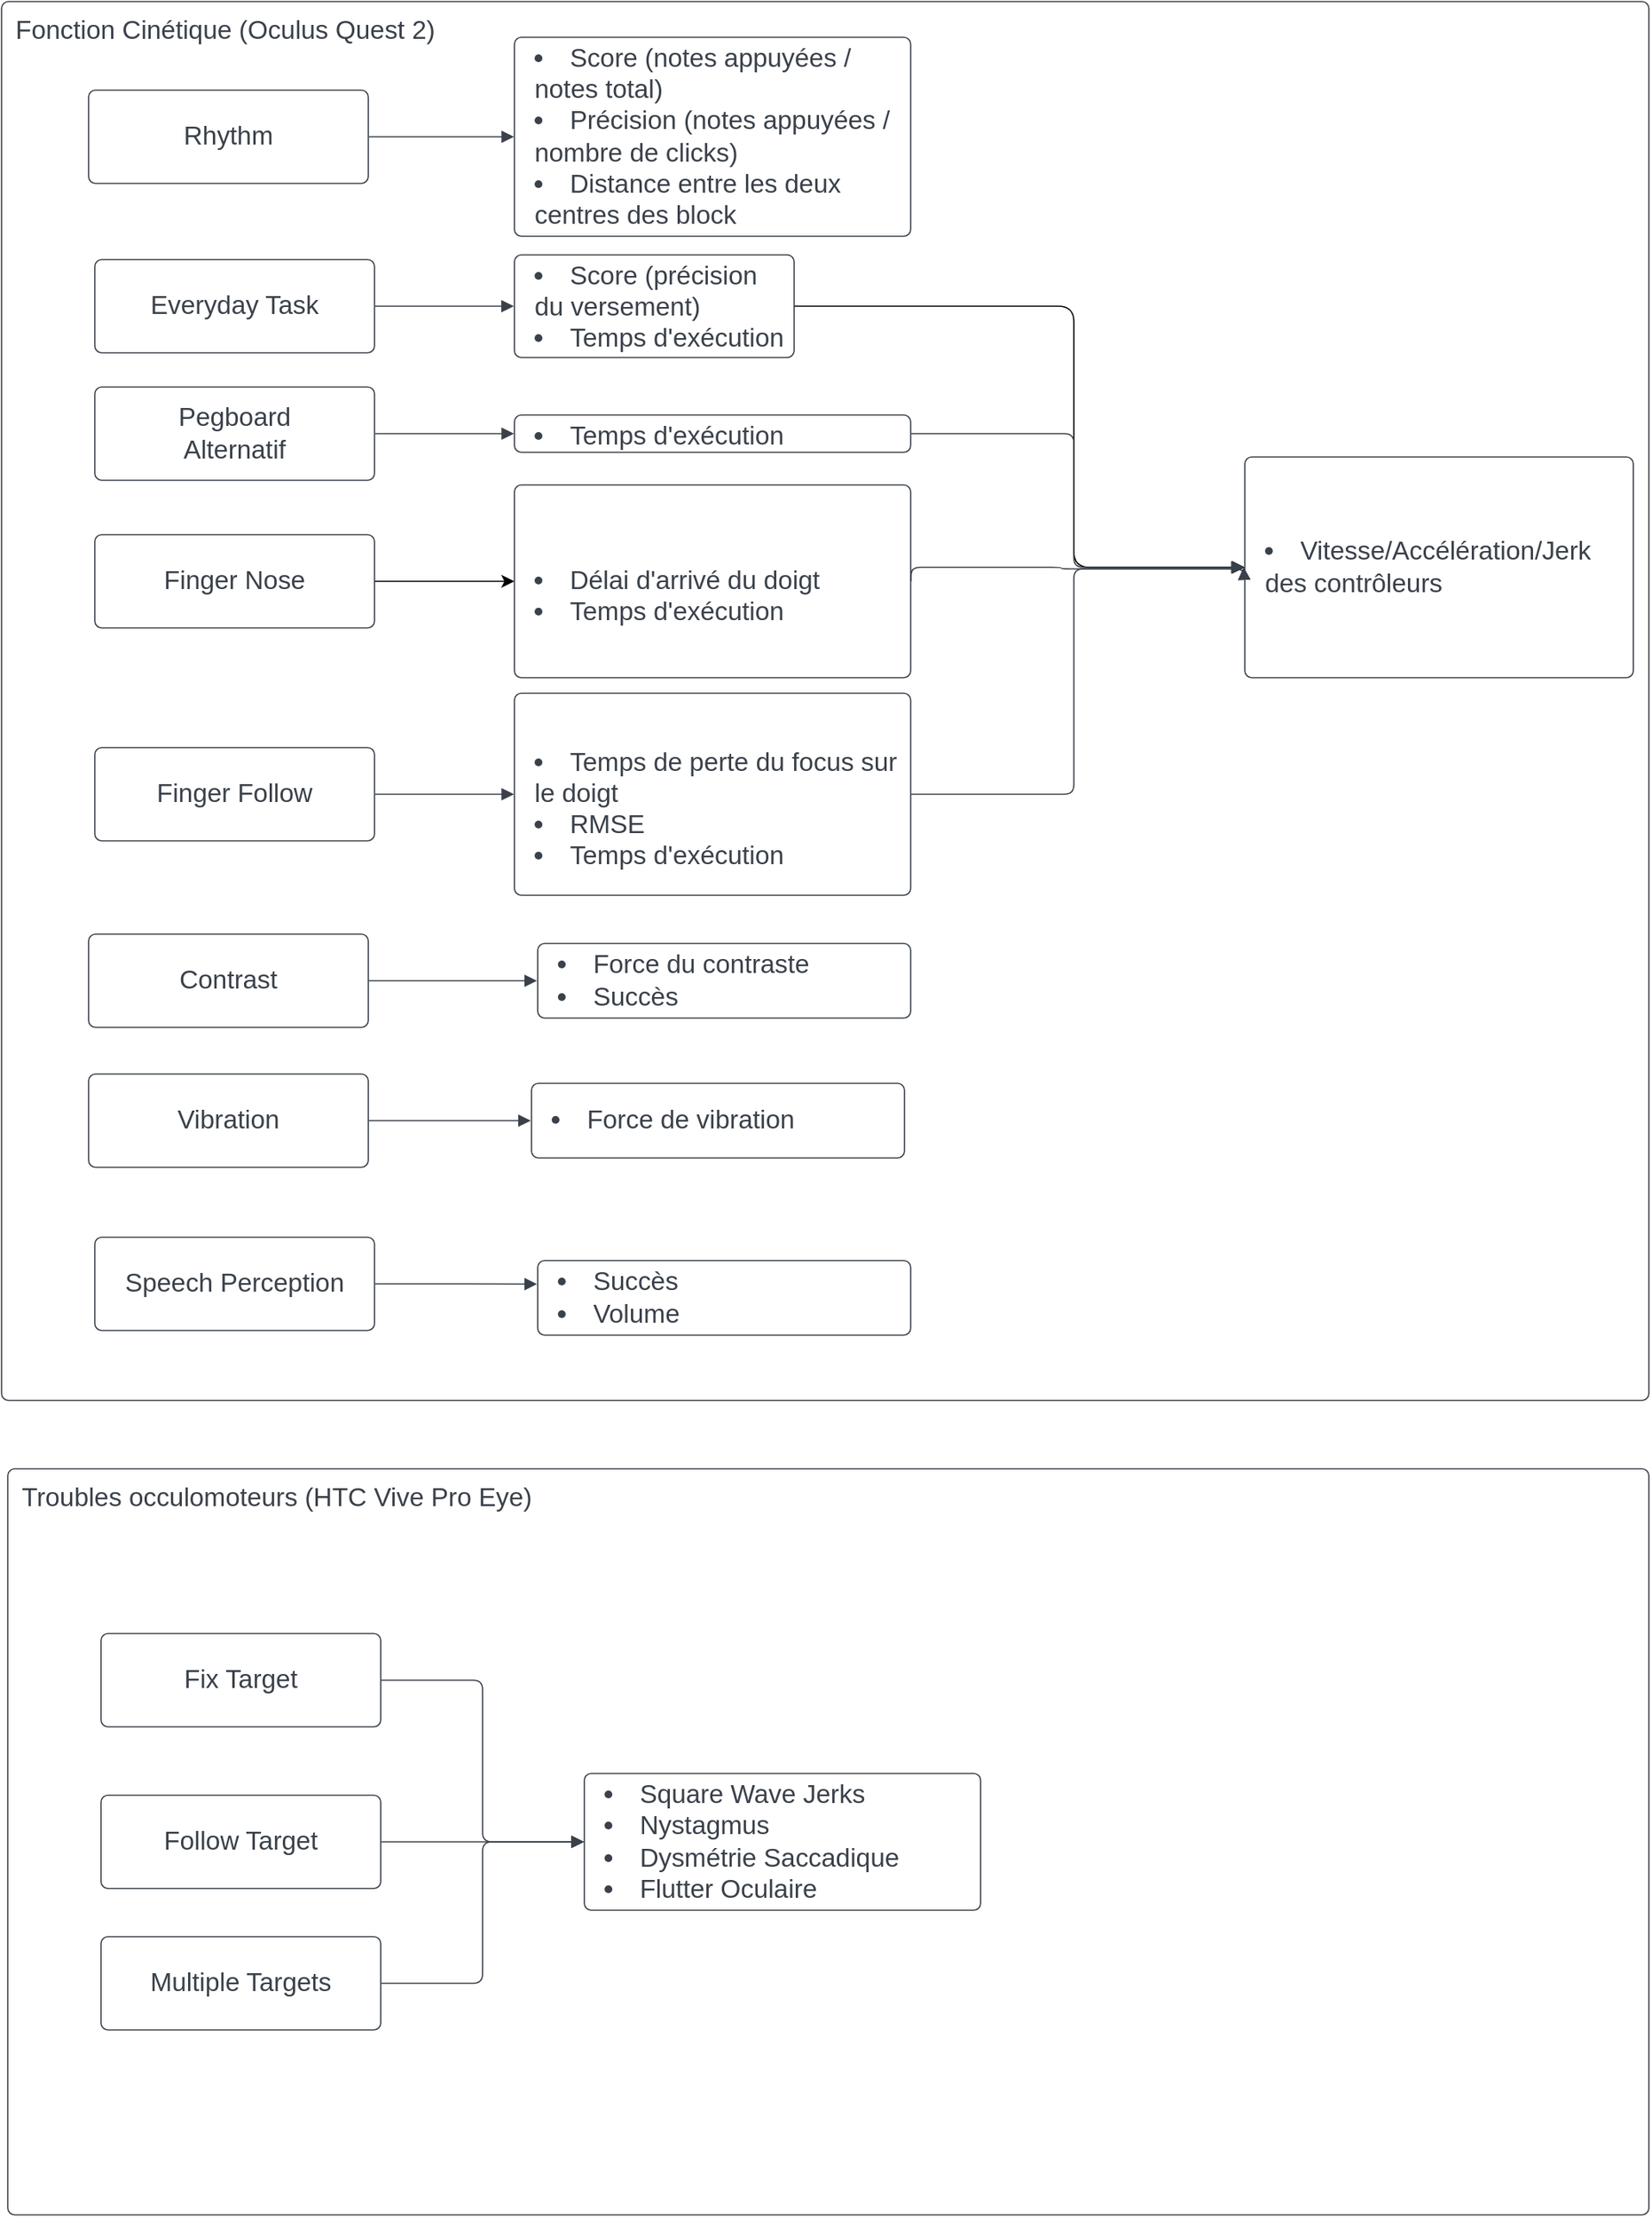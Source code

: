 <mxfile version="19.0.3" type="device"><diagram id="V9k_3uqhm3L6FhapAMK5" name="Page-1"><mxGraphModel dx="1298" dy="1884" grid="1" gridSize="10" guides="1" tooltips="1" connect="1" arrows="1" fold="1" page="1" pageScale="1" pageWidth="850" pageHeight="1100" math="0" shadow="0"><root><mxCell id="0"/><mxCell id="1" parent="0"/><UserObject label="Fonction Cinétique (Oculus Quest 2)" lucidchartObjectId="bISghZ-nyK8W" id="yX1PSyZF3JBgZjJVwtau-2"><mxCell style="html=1;overflow=block;blockSpacing=1;whiteSpace=wrap;fontSize=16.7;fontColor=#3a414a;align=left;spacing=9;verticalAlign=top;strokeColor=#3a414a;strokeOpacity=100;rounded=1;absoluteArcSize=1;arcSize=9;strokeWidth=0.8;" vertex="1" parent="1"><mxGeometry x="60" y="-915" width="1060" height="900" as="geometry"/></mxCell></UserObject><UserObject label="Rhythm" lucidchartObjectId="2GRgccHlG4R4" id="yX1PSyZF3JBgZjJVwtau-3"><mxCell style="html=1;overflow=block;blockSpacing=1;whiteSpace=wrap;fontSize=16.7;fontColor=#3a414a;spacing=3.8;strokeColor=#3a414a;strokeOpacity=100;rounded=1;absoluteArcSize=1;arcSize=9;strokeWidth=0.8;" vertex="1" parent="1"><mxGeometry x="116" y="-858" width="180" height="60" as="geometry"/></mxCell></UserObject><UserObject label="Pegboard &#10;Alternatif" lucidchartObjectId=".GRgt_3U~vtn" id="yX1PSyZF3JBgZjJVwtau-4"><mxCell style="html=1;overflow=block;blockSpacing=1;whiteSpace=wrap;fontSize=16.7;fontColor=#3a414a;spacing=3.8;strokeColor=#3a414a;strokeOpacity=100;rounded=1;absoluteArcSize=1;arcSize=9;strokeWidth=0.8;" vertex="1" parent="1"><mxGeometry x="120" y="-667" width="180" height="60" as="geometry"/></mxCell></UserObject><mxCell id="yX1PSyZF3JBgZjJVwtau-51" value="" style="edgeStyle=orthogonalEdgeStyle;rounded=1;orthogonalLoop=1;jettySize=auto;html=1;strokeColor=default;strokeWidth=0.8;" edge="1" parent="1" source="yX1PSyZF3JBgZjJVwtau-5" target="yX1PSyZF3JBgZjJVwtau-13"><mxGeometry relative="1" as="geometry"/></mxCell><UserObject label="Finger Nose" lucidchartObjectId="hHRg6_8_TLrK" id="yX1PSyZF3JBgZjJVwtau-5"><mxCell style="html=1;overflow=block;blockSpacing=1;whiteSpace=wrap;fontSize=16.7;fontColor=#3a414a;spacing=3.8;strokeColor=#3a414a;strokeOpacity=100;rounded=1;absoluteArcSize=1;arcSize=9;strokeWidth=0.8;" vertex="1" parent="1"><mxGeometry x="120" y="-572" width="180" height="60" as="geometry"/></mxCell></UserObject><UserObject label="Finger Follow" lucidchartObjectId="rHRgmTPFHhe-" id="yX1PSyZF3JBgZjJVwtau-6"><mxCell style="html=1;overflow=block;blockSpacing=1;whiteSpace=wrap;fontSize=16.7;fontColor=#3a414a;spacing=3.8;strokeColor=#3a414a;strokeOpacity=100;rounded=1;absoluteArcSize=1;arcSize=9;strokeWidth=0.8;" vertex="1" parent="1"><mxGeometry x="120" y="-435" width="180" height="60" as="geometry"/></mxCell></UserObject><UserObject label="Everyday Task" lucidchartObjectId="CIRg6B3h4y0f" id="yX1PSyZF3JBgZjJVwtau-7"><mxCell style="html=1;overflow=block;blockSpacing=1;whiteSpace=wrap;fontSize=16.7;fontColor=#3a414a;spacing=3.8;strokeColor=#3a414a;strokeOpacity=100;rounded=1;absoluteArcSize=1;arcSize=9;strokeWidth=0.8;" vertex="1" parent="1"><mxGeometry x="120" y="-749" width="180" height="60" as="geometry"/></mxCell></UserObject><UserObject label="Contrast" lucidchartObjectId="GJRgoVDhuj5Q" id="yX1PSyZF3JBgZjJVwtau-8"><mxCell style="html=1;overflow=block;blockSpacing=1;whiteSpace=wrap;fontSize=16.7;fontColor=#3a414a;spacing=3.8;strokeColor=#3a414a;strokeOpacity=100;rounded=1;absoluteArcSize=1;arcSize=9;strokeWidth=0.8;" vertex="1" parent="1"><mxGeometry x="116" y="-315" width="180" height="60" as="geometry"/></mxCell></UserObject><mxCell id="yX1PSyZF3JBgZjJVwtau-50" style="edgeStyle=orthogonalEdgeStyle;rounded=1;orthogonalLoop=1;jettySize=auto;html=1;exitX=1;exitY=0.5;exitDx=0;exitDy=0;strokeWidth=0.8;strokeColor=default;entryX=0;entryY=0.5;entryDx=0;entryDy=0;" edge="1" parent="1" source="yX1PSyZF3JBgZjJVwtau-9" target="yX1PSyZF3JBgZjJVwtau-19"><mxGeometry relative="1" as="geometry"><mxPoint x="740" y="-610" as="targetPoint"/><Array as="points"><mxPoint x="750" y="-719"/><mxPoint x="750" y="-551"/><mxPoint x="840" y="-551"/></Array></mxGeometry></mxCell><UserObject label="&lt;ul style=&quot;margin: 0px; padding-left: 10px;list-style-position: inside; list-style-type:disc&quot;&gt;&lt;li style=&quot;text-align:left;color:#3a414a;font-size:16.7px;&quot;&gt;&lt;span style=&quot;margin-left: 0px;margin-top: -2px;&quot;&gt;&lt;span style=&quot;font-size:16.7px;color:#3a414a;&quot;&gt;Score (précision du versement)&lt;/span&gt;&lt;/span&gt;&lt;/li&gt;&lt;li style=&quot;text-align:left;color:#3a414a;font-size:16.7px;&quot;&gt;&lt;span style=&quot;margin-left: 0px;margin-top: -2px;&quot;&gt;&lt;span style=&quot;font-size:16.7px;color:#3a414a;&quot;&gt;Temps d'exécution&lt;/span&gt;&lt;/span&gt;&lt;/li&gt;&lt;/ul&gt;" lucidchartObjectId="L1RgNO739bvs" id="yX1PSyZF3JBgZjJVwtau-9"><mxCell style="html=1;overflow=block;blockSpacing=1;whiteSpace=wrap;fontSize=13;spacing=3.8;strokeColor=#3a414a;strokeOpacity=100;rounded=1;absoluteArcSize=1;arcSize=9;strokeWidth=0.8;" vertex="1" parent="1"><mxGeometry x="390" y="-752" width="180" height="66" as="geometry"/></mxCell></UserObject><UserObject label="" lucidchartObjectId="35RgVMbv8Lr9" id="yX1PSyZF3JBgZjJVwtau-10"><mxCell style="html=1;jettySize=18;whiteSpace=wrap;fontSize=13;strokeColor=#3a414a;strokeOpacity=100;strokeWidth=0.8;rounded=1;arcSize=12;edgeStyle=orthogonalEdgeStyle;startArrow=none;endArrow=block;endFill=1;exitX=1.002;exitY=0.5;exitPerimeter=0;entryX=-0.001;entryY=0.5;entryPerimeter=0;" edge="1" parent="1" source="yX1PSyZF3JBgZjJVwtau-3" target="yX1PSyZF3JBgZjJVwtau-11"><mxGeometry width="100" height="100" relative="1" as="geometry"><Array as="points"/></mxGeometry></mxCell></UserObject><UserObject label="&lt;ul style=&quot;margin: 0px; padding-left: 10px;list-style-position: inside; list-style-type:disc&quot;&gt;&lt;li style=&quot;text-align:left;color:#3a414a;font-size:16.7px;&quot;&gt;&lt;span style=&quot;margin-left: 0px;margin-top: -2px;&quot;&gt;&lt;span style=&quot;font-size:16.7px;color:#3a414a;&quot;&gt;Score (notes appuyées / notes total)&lt;/span&gt;&lt;/span&gt;&lt;/li&gt;&lt;li style=&quot;text-align:left;color:#3a414a;font-size:16.7px;&quot;&gt;&lt;span style=&quot;margin-left: 0px;margin-top: -2px;&quot;&gt;&lt;span style=&quot;font-size:16.7px;color:#3a414a;&quot;&gt;Précision (notes appuyées / nombre de clicks)&lt;/span&gt;&lt;/span&gt;&lt;/li&gt;&lt;li style=&quot;text-align:left;color:#3a414a;font-size:16.7px;&quot;&gt;&lt;span style=&quot;margin-left: 0px;margin-top: -2px;&quot;&gt;&lt;span style=&quot;font-size:16.7px;color:#3a414a;&quot;&gt;Distance entre les deux centres des block&lt;/span&gt;&lt;/span&gt;&lt;/li&gt;&lt;/ul&gt;" lucidchartObjectId="45RguCood6uJ" id="yX1PSyZF3JBgZjJVwtau-11"><mxCell style="html=1;overflow=block;blockSpacing=1;whiteSpace=wrap;fontSize=13;spacing=3.8;strokeColor=#3a414a;strokeOpacity=100;rounded=1;absoluteArcSize=1;arcSize=9;strokeWidth=0.8;" vertex="1" parent="1"><mxGeometry x="390" y="-892" width="255" height="128" as="geometry"/></mxCell></UserObject><UserObject label="&lt;ul style=&quot;margin: 0px; padding-left: 10px;list-style-position: inside; list-style-type:disc&quot;&gt;&lt;li style=&quot;text-align:left;color:#3a414a;font-size:16.7px;&quot;&gt;&lt;span style=&quot;margin-left: 0px;margin-top: -2px;&quot;&gt;&lt;span style=&quot;font-size:16.7px;color:#3a414a;&quot;&gt;Temps d'exécution&lt;/span&gt;&lt;/span&gt;&lt;/li&gt;&lt;/ul&gt;" lucidchartObjectId="CbSgwjr2vvsc" id="yX1PSyZF3JBgZjJVwtau-12"><mxCell style="html=1;overflow=block;blockSpacing=1;whiteSpace=wrap;fontSize=13;spacing=3.8;strokeColor=#3a414a;strokeOpacity=100;rounded=1;absoluteArcSize=1;arcSize=9;strokeWidth=0.8;" vertex="1" parent="1"><mxGeometry x="390" y="-649" width="255" height="24" as="geometry"/></mxCell></UserObject><UserObject label="&lt;div style=&quot;display: flex; justify-content: flex-start; text-align: left; align-items: baseline; font-size: 0; line-height: 1.25;margin-top: -2px;&quot;&gt;&lt;span&gt;&lt;span style=&quot;font-size:16.7px;color:#3a414a;&quot;&gt;&lt;br&gt;&lt;/span&gt;&lt;/span&gt;&lt;/div&gt;&lt;ul style=&quot;margin: 0px; padding-left: 10px;list-style-position: inside; list-style-type:disc&quot;&gt;&lt;li style=&quot;text-align:left;color:#3a414a;font-size:16.7px;&quot;&gt;Délai d'arrivé du doigt&lt;/li&gt;&lt;li style=&quot;text-align:left;color:#3a414a;font-size:16.7px;&quot;&gt;&lt;span style=&quot;margin-left: 0px;margin-top: -2px;&quot;&gt;&lt;span style=&quot;font-size:16.7px;color:#3a414a;&quot;&gt;Temps d'exécution&lt;/span&gt;&lt;/span&gt;&lt;/li&gt;&lt;/ul&gt;" lucidchartObjectId="~fSgb7MzUE7x" id="yX1PSyZF3JBgZjJVwtau-13"><mxCell style="html=1;overflow=block;blockSpacing=1;whiteSpace=wrap;fontSize=13;spacing=3.8;strokeColor=#3a414a;strokeOpacity=100;rounded=1;absoluteArcSize=1;arcSize=9;strokeWidth=0.8;" vertex="1" parent="1"><mxGeometry x="390" y="-604" width="255" height="124" as="geometry"/></mxCell></UserObject><UserObject label="&lt;div style=&quot;display: flex; justify-content: flex-start; text-align: left; align-items: baseline; font-size: 0; line-height: 1.25;margin-top: -2px;&quot;&gt;&lt;span&gt;&lt;span style=&quot;font-size:16.7px;color:#3a414a;&quot;&gt;&lt;br&gt;&lt;/span&gt;&lt;/span&gt;&lt;/div&gt;&lt;ul style=&quot;margin: 0px; padding-left: 10px;list-style-position: inside; list-style-type:disc&quot;&gt;&lt;li style=&quot;text-align:left;color:#3a414a;font-size:16.7px;&quot;&gt;&lt;span style=&quot;margin-left: 0px;margin-top: -2px;&quot;&gt;&lt;span style=&quot;font-size:16.7px;color:#3a414a;&quot;&gt;Temps de perte du focus sur le doigt&lt;/span&gt;&lt;/span&gt;&lt;/li&gt;&lt;li style=&quot;text-align:left;color:#3a414a;font-size:16.7px;&quot;&gt;&lt;span style=&quot;margin-left: 0px;margin-top: -2px;&quot;&gt;&lt;span style=&quot;font-size:16.7px;color:#3a414a;&quot;&gt;RMSE&amp;nbsp;&lt;/span&gt;&lt;/span&gt;&lt;/li&gt;&lt;li style=&quot;text-align:left;color:#3a414a;font-size:16.7px;&quot;&gt;&lt;span style=&quot;margin-left: 0px;margin-top: -2px;&quot;&gt;&lt;span style=&quot;font-size:16.7px;color:#3a414a;&quot;&gt;Temps d'exécution&lt;/span&gt;&lt;/span&gt;&lt;/li&gt;&lt;/ul&gt;" lucidchartObjectId="njSgV.HSsb6B" id="yX1PSyZF3JBgZjJVwtau-14"><mxCell style="html=1;overflow=block;blockSpacing=1;whiteSpace=wrap;fontSize=13;spacing=3.8;strokeColor=#3a414a;strokeOpacity=100;rounded=1;absoluteArcSize=1;arcSize=9;strokeWidth=0.8;" vertex="1" parent="1"><mxGeometry x="390" y="-470" width="255" height="130" as="geometry"/></mxCell></UserObject><UserObject label="" lucidchartObjectId="MtSgXryf4lYL" id="yX1PSyZF3JBgZjJVwtau-15"><mxCell style="html=1;jettySize=18;whiteSpace=wrap;fontSize=13;strokeColor=#3a414a;strokeOpacity=100;strokeWidth=0.8;rounded=1;arcSize=12;edgeStyle=orthogonalEdgeStyle;startArrow=none;endArrow=block;endFill=1;exitX=1.002;exitY=0.5;exitPerimeter=0;entryX=-0.002;entryY=0.5;entryPerimeter=0;" edge="1" parent="1" source="yX1PSyZF3JBgZjJVwtau-7" target="yX1PSyZF3JBgZjJVwtau-9"><mxGeometry width="100" height="100" relative="1" as="geometry"><Array as="points"/></mxGeometry></mxCell></UserObject><UserObject label="" lucidchartObjectId="RtSgarW4hVxU" id="yX1PSyZF3JBgZjJVwtau-16"><mxCell style="html=1;jettySize=18;whiteSpace=wrap;fontSize=13;strokeColor=#3a414a;strokeOpacity=100;strokeWidth=0.8;rounded=1;arcSize=12;edgeStyle=orthogonalEdgeStyle;startArrow=none;endArrow=block;endFill=1;exitX=1.002;exitY=0.5;exitPerimeter=0;entryX=-0.001;entryY=0.5;entryPerimeter=0;" edge="1" parent="1" source="yX1PSyZF3JBgZjJVwtau-4" target="yX1PSyZF3JBgZjJVwtau-12"><mxGeometry width="100" height="100" relative="1" as="geometry"><Array as="points"/></mxGeometry></mxCell></UserObject><UserObject label="" lucidchartObjectId="XtSgIaSm381E" id="yX1PSyZF3JBgZjJVwtau-18"><mxCell style="html=1;jettySize=18;whiteSpace=wrap;fontSize=13;strokeColor=#3a414a;strokeOpacity=100;strokeWidth=0.8;rounded=1;arcSize=12;edgeStyle=orthogonalEdgeStyle;startArrow=none;endArrow=block;endFill=1;exitX=1.002;exitY=0.5;exitPerimeter=0;entryX=-0.001;entryY=0.5;entryPerimeter=0;" edge="1" parent="1" source="yX1PSyZF3JBgZjJVwtau-6" target="yX1PSyZF3JBgZjJVwtau-14"><mxGeometry width="100" height="100" relative="1" as="geometry"><Array as="points"/></mxGeometry></mxCell></UserObject><UserObject label="&lt;ul style=&quot;margin: 0px; padding-left: 10px;list-style-position: inside; list-style-type:disc&quot;&gt;&lt;li style=&quot;text-align:left;color:#3a414a;font-size:16.7px;&quot;&gt;Vitesse/Accélération/Jerk des contrôleurs&lt;/li&gt;&lt;/ul&gt;" lucidchartObjectId="XwSgFYqJyslY" id="yX1PSyZF3JBgZjJVwtau-19"><mxCell style="html=1;overflow=block;blockSpacing=1;whiteSpace=wrap;fontSize=13;spacing=3.8;strokeColor=#3a414a;strokeOpacity=100;rounded=1;absoluteArcSize=1;arcSize=9;strokeWidth=0.8;" vertex="1" parent="1"><mxGeometry x="860" y="-622" width="250" height="142" as="geometry"/></mxCell></UserObject><UserObject label="" lucidchartObjectId="axSgAk56QE~5" id="yX1PSyZF3JBgZjJVwtau-21"><mxCell style="html=1;jettySize=18;whiteSpace=wrap;fontSize=13;strokeColor=#3a414a;strokeOpacity=100;strokeWidth=0.8;rounded=1;arcSize=12;edgeStyle=orthogonalEdgeStyle;startArrow=none;endArrow=block;endFill=1;exitX=1.001;exitY=0.5;exitPerimeter=0;entryX=-0.003;entryY=0.5;entryPerimeter=0;" edge="1" parent="1" source="yX1PSyZF3JBgZjJVwtau-12" target="yX1PSyZF3JBgZjJVwtau-19"><mxGeometry width="100" height="100" relative="1" as="geometry"><Array as="points"><mxPoint x="750" y="-637"/><mxPoint x="750" y="-551"/><mxPoint x="839" y="-551"/></Array></mxGeometry></mxCell></UserObject><UserObject label="" lucidchartObjectId="exSggjXToVB5" id="yX1PSyZF3JBgZjJVwtau-22"><mxCell style="html=1;jettySize=18;whiteSpace=wrap;fontSize=13;strokeColor=#3a414a;strokeOpacity=100;strokeWidth=0.8;rounded=1;arcSize=12;edgeStyle=orthogonalEdgeStyle;startArrow=none;endArrow=block;endFill=1;exitX=1.001;exitY=0.5;exitPerimeter=0;entryX=-0.003;entryY=0.5;entryPerimeter=0;" edge="1" parent="1" source="yX1PSyZF3JBgZjJVwtau-13" target="yX1PSyZF3JBgZjJVwtau-19"><mxGeometry width="100" height="100" relative="1" as="geometry"><Array as="points"><mxPoint x="742" y="-551"/><mxPoint x="742" y="-550"/></Array></mxGeometry></mxCell></UserObject><UserObject label="" lucidchartObjectId="gxSgle_d24G-" id="yX1PSyZF3JBgZjJVwtau-23"><mxCell style="html=1;jettySize=18;whiteSpace=wrap;fontSize=13;strokeColor=#3a414a;strokeOpacity=100;strokeWidth=0.8;rounded=1;arcSize=12;edgeStyle=orthogonalEdgeStyle;startArrow=none;endArrow=block;endFill=1;exitX=1.001;exitY=0.5;exitPerimeter=0;entryX=-0.003;entryY=0.5;entryPerimeter=0;" edge="1" parent="1" source="yX1PSyZF3JBgZjJVwtau-14" target="yX1PSyZF3JBgZjJVwtau-19"><mxGeometry width="100" height="100" relative="1" as="geometry"><Array as="points"><mxPoint x="750" y="-405"/><mxPoint x="750" y="-550"/></Array></mxGeometry></mxCell></UserObject><UserObject label="" lucidchartObjectId="2ySg~~cdnKHf" id="yX1PSyZF3JBgZjJVwtau-24"><mxCell style="html=1;jettySize=18;whiteSpace=wrap;fontSize=13;strokeColor=#3a414a;strokeOpacity=100;strokeWidth=0.8;rounded=1;arcSize=12;edgeStyle=orthogonalEdgeStyle;startArrow=none;endArrow=block;endFill=1;exitX=1.002;exitY=0.5;exitPerimeter=0;entryX=-0.001;entryY=0.5;entryPerimeter=0;" edge="1" parent="1" source="yX1PSyZF3JBgZjJVwtau-31" target="yX1PSyZF3JBgZjJVwtau-34"><mxGeometry width="100" height="100" relative="1" as="geometry"><Array as="points"/></mxGeometry></mxCell></UserObject><UserObject label="" lucidchartObjectId="4ySgsKy5RO50" id="yX1PSyZF3JBgZjJVwtau-25"><mxCell style="html=1;jettySize=18;whiteSpace=wrap;fontSize=13;strokeColor=#3a414a;strokeOpacity=100;strokeWidth=0.8;rounded=1;arcSize=12;edgeStyle=orthogonalEdgeStyle;startArrow=none;endArrow=block;endFill=1;exitX=1.002;exitY=0.5;exitPerimeter=0;entryX=-0.001;entryY=0.5;entryPerimeter=0;" edge="1" parent="1" source="yX1PSyZF3JBgZjJVwtau-31" target="yX1PSyZF3JBgZjJVwtau-34"><mxGeometry width="100" height="100" relative="1" as="geometry"><Array as="points"/></mxGeometry></mxCell></UserObject><UserObject label="" lucidchartObjectId="6ySgTdFxZFF3" id="yX1PSyZF3JBgZjJVwtau-26"><mxCell style="html=1;jettySize=18;whiteSpace=wrap;fontSize=13;strokeColor=#3a414a;strokeOpacity=100;strokeWidth=0.8;rounded=1;arcSize=12;edgeStyle=orthogonalEdgeStyle;startArrow=none;endArrow=block;endFill=1;exitX=1.002;exitY=0.5;exitPerimeter=0;entryX=-0.001;entryY=0.5;entryPerimeter=0;" edge="1" parent="1" source="yX1PSyZF3JBgZjJVwtau-32" target="yX1PSyZF3JBgZjJVwtau-34"><mxGeometry width="100" height="100" relative="1" as="geometry"><Array as="points"/></mxGeometry></mxCell></UserObject><UserObject label="" lucidchartObjectId="9ySgdXvfeN55" id="yX1PSyZF3JBgZjJVwtau-27"><mxCell style="html=1;jettySize=18;whiteSpace=wrap;fontSize=13;strokeColor=#3a414a;strokeOpacity=100;strokeWidth=0.8;rounded=1;arcSize=12;edgeStyle=orthogonalEdgeStyle;startArrow=none;endArrow=block;endFill=1;exitX=1.002;exitY=0.5;exitPerimeter=0;entryX=-0.001;entryY=0.5;entryPerimeter=0;" edge="1" parent="1" source="yX1PSyZF3JBgZjJVwtau-33" target="yX1PSyZF3JBgZjJVwtau-34"><mxGeometry width="100" height="100" relative="1" as="geometry"><Array as="points"/></mxGeometry></mxCell></UserObject><UserObject label="" lucidchartObjectId="7DSgEg2ARi2B" id="yX1PSyZF3JBgZjJVwtau-28"><mxCell style="html=1;jettySize=18;whiteSpace=wrap;fontSize=13;strokeColor=#3a414a;strokeOpacity=100;strokeWidth=0.8;rounded=1;arcSize=12;edgeStyle=orthogonalEdgeStyle;startArrow=none;endArrow=block;endFill=1;exitX=1.002;exitY=0.5;exitPerimeter=0;entryX=-0.002;entryY=0.5;entryPerimeter=0;" edge="1" parent="1" source="yX1PSyZF3JBgZjJVwtau-8" target="yX1PSyZF3JBgZjJVwtau-29"><mxGeometry width="100" height="100" relative="1" as="geometry"><Array as="points"/></mxGeometry></mxCell></UserObject><UserObject label="&lt;ul style=&quot;margin: 0px; padding-left: 10px;list-style-position: inside; list-style-type:disc&quot;&gt;&lt;li style=&quot;text-align:left;color:#3a414a;font-size:16.7px;&quot;&gt;&lt;span style=&quot;margin-left: 0px;margin-top: -2px;&quot;&gt;&lt;span style=&quot;font-size:16.7px;color:#3a414a;&quot;&gt;Force du contraste&lt;/span&gt;&lt;/span&gt;&lt;/li&gt;&lt;li style=&quot;text-align:left;color:#3a414a;font-size:16.7px;&quot;&gt;&lt;span style=&quot;margin-left: 0px;margin-top: -2px;&quot;&gt;&lt;span style=&quot;font-size:16.7px;color:#3a414a;&quot;&gt;Succès&lt;/span&gt;&lt;/span&gt;&lt;/li&gt;&lt;/ul&gt;" lucidchartObjectId="8DSg5-qk-p-w" id="yX1PSyZF3JBgZjJVwtau-29"><mxCell style="html=1;overflow=block;blockSpacing=1;whiteSpace=wrap;fontSize=13;spacing=3.8;strokeColor=#3a414a;strokeOpacity=100;rounded=1;absoluteArcSize=1;arcSize=9;strokeWidth=0.8;" vertex="1" parent="1"><mxGeometry x="405" y="-309" width="240" height="48" as="geometry"/></mxCell></UserObject><UserObject label="Troubles occulomoteurs (HTC Vive Pro Eye)" lucidchartObjectId="FISgnj6f42el" id="yX1PSyZF3JBgZjJVwtau-30"><mxCell style="html=1;overflow=block;blockSpacing=1;whiteSpace=wrap;fontSize=16.7;fontColor=#3a414a;align=left;spacing=9;verticalAlign=top;strokeColor=#3a414a;strokeOpacity=100;rounded=1;absoluteArcSize=1;arcSize=9;strokeWidth=0.8;" vertex="1" parent="1"><mxGeometry x="64" y="29" width="1056" height="480" as="geometry"/></mxCell></UserObject><UserObject label="Fix Target" lucidchartObjectId="xHRgi~8MotcW" id="yX1PSyZF3JBgZjJVwtau-31"><mxCell style="html=1;overflow=block;blockSpacing=1;whiteSpace=wrap;fontSize=16.7;fontColor=#3a414a;spacing=3.8;strokeColor=#3a414a;strokeOpacity=100;rounded=1;absoluteArcSize=1;arcSize=9;strokeWidth=0.8;" vertex="1" parent="1"><mxGeometry x="124" y="135" width="180" height="60" as="geometry"/></mxCell></UserObject><UserObject label="Follow Target" lucidchartObjectId="RHRgnG0.a0Wd" id="yX1PSyZF3JBgZjJVwtau-32"><mxCell style="html=1;overflow=block;blockSpacing=1;whiteSpace=wrap;fontSize=16.7;fontColor=#3a414a;spacing=3.8;strokeColor=#3a414a;strokeOpacity=100;rounded=1;absoluteArcSize=1;arcSize=9;strokeWidth=0.8;" vertex="1" parent="1"><mxGeometry x="124" y="239" width="180" height="60" as="geometry"/></mxCell></UserObject><UserObject label="Multiple Targets" lucidchartObjectId="XHRgMJ_gCIu_" id="yX1PSyZF3JBgZjJVwtau-33"><mxCell style="html=1;overflow=block;blockSpacing=1;whiteSpace=wrap;fontSize=16.7;fontColor=#3a414a;spacing=3.8;strokeColor=#3a414a;strokeOpacity=100;rounded=1;absoluteArcSize=1;arcSize=9;strokeWidth=0.8;" vertex="1" parent="1"><mxGeometry x="124" y="330" width="180" height="60" as="geometry"/></mxCell></UserObject><UserObject label="&lt;ul style=&quot;margin: 0px; padding-left: 10px;list-style-position: inside; list-style-type:disc&quot;&gt;&lt;li style=&quot;text-align:left;color:#3a414a;font-size:16.7px;&quot;&gt;&lt;span style=&quot;margin-left: 0px;margin-top: -2px;&quot;&gt;&lt;span style=&quot;font-size:16.7px;color:#3a414a;&quot;&gt;Square Wave Jerks&lt;/span&gt;&lt;/span&gt;&lt;/li&gt;&lt;li style=&quot;text-align:left;color:#3a414a;font-size:16.7px;&quot;&gt;&lt;span style=&quot;margin-left: 0px;margin-top: -2px;&quot;&gt;&lt;span style=&quot;font-size:16.7px;color:#3a414a;&quot;&gt;Nystagmus&lt;/span&gt;&lt;/span&gt;&lt;/li&gt;&lt;li style=&quot;text-align:left;color:#3a414a;font-size:16.7px;&quot;&gt;&lt;span style=&quot;margin-left: 0px;margin-top: -2px;&quot;&gt;&lt;span style=&quot;font-size:16.7px;color:#3a414a;&quot;&gt;Dysmétrie Saccadique&lt;/span&gt;&lt;/span&gt;&lt;/li&gt;&lt;li style=&quot;text-align:left;color:#3a414a;font-size:16.7px;&quot;&gt;&lt;span style=&quot;margin-left: 0px;margin-top: -2px;&quot;&gt;&lt;span style=&quot;font-size:16.7px;color:#3a414a;&quot;&gt;Flutter Oculaire&lt;/span&gt;&lt;/span&gt;&lt;/li&gt;&lt;/ul&gt;" lucidchartObjectId="oySg3r.AcPtw" id="yX1PSyZF3JBgZjJVwtau-34"><mxCell style="html=1;overflow=block;blockSpacing=1;whiteSpace=wrap;fontSize=13;spacing=3.8;strokeColor=#3a414a;strokeOpacity=100;rounded=1;absoluteArcSize=1;arcSize=9;strokeWidth=0.8;" vertex="1" parent="1"><mxGeometry x="435" y="225" width="255" height="88" as="geometry"/></mxCell></UserObject><UserObject label="Vibration" lucidchartObjectId="6CRpQ7TScreD" id="yX1PSyZF3JBgZjJVwtau-35"><mxCell style="html=1;overflow=block;blockSpacing=1;whiteSpace=wrap;fontSize=16.7;fontColor=#3a414a;spacing=3.8;strokeColor=#3a414a;strokeOpacity=100;rounded=1;absoluteArcSize=1;arcSize=9;strokeWidth=0.8;" vertex="1" parent="1"><mxGeometry x="116" y="-225" width="180" height="60" as="geometry"/></mxCell></UserObject><UserObject label="&lt;ul style=&quot;margin: 0px; padding-left: 10px;list-style-position: inside; list-style-type:disc&quot;&gt;&lt;li style=&quot;text-align:left;color:#3a414a;font-size:16.7px;&quot;&gt;&lt;span style=&quot;margin-left: 0px;margin-top: -2px;&quot;&gt;&lt;span style=&quot;font-size:16.7px;color:#3a414a;&quot;&gt;Force de vibration&lt;/span&gt;&lt;/span&gt;&lt;/li&gt;&lt;/ul&gt;" lucidchartObjectId="6CRp_QjCIdey" id="yX1PSyZF3JBgZjJVwtau-36"><mxCell style="html=1;overflow=block;blockSpacing=1;whiteSpace=wrap;fontSize=13;spacing=3.8;strokeColor=#3a414a;strokeOpacity=100;rounded=1;absoluteArcSize=1;arcSize=9;strokeWidth=0.8;" vertex="1" parent="1"><mxGeometry x="401" y="-219" width="240" height="48" as="geometry"/></mxCell></UserObject><UserObject label="" lucidchartObjectId=".CRpPIv0Spqf" id="yX1PSyZF3JBgZjJVwtau-37"><mxCell style="html=1;jettySize=18;whiteSpace=wrap;fontSize=13;strokeColor=#3a414a;strokeOpacity=100;strokeWidth=0.8;rounded=1;arcSize=12;edgeStyle=orthogonalEdgeStyle;startArrow=none;endArrow=block;endFill=1;exitX=1.002;exitY=0.5;exitPerimeter=0;entryX=-0.002;entryY=0.5;entryPerimeter=0;" edge="1" parent="1" source="yX1PSyZF3JBgZjJVwtau-35" target="yX1PSyZF3JBgZjJVwtau-36"><mxGeometry width="100" height="100" relative="1" as="geometry"><Array as="points"/></mxGeometry></mxCell></UserObject><UserObject label="Speech Perception" lucidchartObjectId="CFRpPdp3EhbJ" id="yX1PSyZF3JBgZjJVwtau-38"><mxCell style="html=1;overflow=block;blockSpacing=1;whiteSpace=wrap;fontSize=16.7;fontColor=#3a414a;spacing=3.8;strokeColor=#3a414a;strokeOpacity=100;rounded=1;absoluteArcSize=1;arcSize=9;strokeWidth=0.8;" vertex="1" parent="1"><mxGeometry x="120" y="-120" width="180" height="60" as="geometry"/></mxCell></UserObject><UserObject label="" lucidchartObjectId="nJRp~.n0DEgM" id="yX1PSyZF3JBgZjJVwtau-39"><mxCell style="html=1;jettySize=18;whiteSpace=wrap;fontSize=13;strokeColor=#3a414a;strokeOpacity=100;strokeWidth=0.8;rounded=1;arcSize=12;edgeStyle=orthogonalEdgeStyle;startArrow=none;endArrow=block;endFill=1;exitX=1.002;exitY=0.5;exitPerimeter=0;entryX=-0.001;entryY=0.5;entryPerimeter=0;" edge="1" parent="1" source="yX1PSyZF3JBgZjJVwtau-31" target="yX1PSyZF3JBgZjJVwtau-34"><mxGeometry width="100" height="100" relative="1" as="geometry"><Array as="points"/></mxGeometry></mxCell></UserObject><UserObject label="" lucidchartObjectId="pJRp0ci1J~aE" id="yX1PSyZF3JBgZjJVwtau-40"><mxCell style="html=1;jettySize=18;whiteSpace=wrap;fontSize=13;strokeColor=#3a414a;strokeOpacity=100;strokeWidth=0.8;rounded=1;arcSize=12;edgeStyle=orthogonalEdgeStyle;startArrow=none;endArrow=block;endFill=1;exitX=1.002;exitY=0.5;exitPerimeter=0;entryX=-0.001;entryY=0.5;entryPerimeter=0;" edge="1" parent="1" source="yX1PSyZF3JBgZjJVwtau-32" target="yX1PSyZF3JBgZjJVwtau-34"><mxGeometry width="100" height="100" relative="1" as="geometry"><Array as="points"/></mxGeometry></mxCell></UserObject><UserObject label="" lucidchartObjectId="tJRpICOIpQjj" id="yX1PSyZF3JBgZjJVwtau-41"><mxCell style="html=1;jettySize=18;whiteSpace=wrap;fontSize=13;strokeColor=#3a414a;strokeOpacity=100;strokeWidth=0.8;rounded=1;arcSize=12;edgeStyle=orthogonalEdgeStyle;startArrow=none;endArrow=block;endFill=1;exitX=1.002;exitY=0.5;exitPerimeter=0;entryX=-0.001;entryY=0.5;entryPerimeter=0;" edge="1" parent="1" source="yX1PSyZF3JBgZjJVwtau-33" target="yX1PSyZF3JBgZjJVwtau-34"><mxGeometry width="100" height="100" relative="1" as="geometry"><Array as="points"/></mxGeometry></mxCell></UserObject><UserObject label="&lt;ul style=&quot;margin: 0px; padding-left: 10px;list-style-position: inside; list-style-type:disc&quot;&gt;&lt;li style=&quot;text-align:left;color:#3a414a;font-size:16.7px;&quot;&gt;&lt;span style=&quot;margin-left: 0px;margin-top: -2px;&quot;&gt;&lt;span style=&quot;font-size:16.7px;color:#3a414a;&quot;&gt;Succès&lt;/span&gt;&lt;/span&gt;&lt;/li&gt;&lt;li style=&quot;text-align:left;color:#3a414a;font-size:16.7px;&quot;&gt;&lt;span style=&quot;margin-left: 0px;margin-top: -2px;&quot;&gt;&lt;span style=&quot;font-size:16.7px;color:#3a414a;&quot;&gt;Volume&lt;/span&gt;&lt;/span&gt;&lt;/li&gt;&lt;/ul&gt;" lucidchartObjectId="OxDrTVqgDu49" id="yX1PSyZF3JBgZjJVwtau-42"><mxCell style="html=1;overflow=block;blockSpacing=1;whiteSpace=wrap;fontSize=13;spacing=3.8;strokeColor=#3a414a;strokeOpacity=100;rounded=1;absoluteArcSize=1;arcSize=9;strokeWidth=0.8;" vertex="1" parent="1"><mxGeometry x="405" y="-105" width="240" height="48" as="geometry"/></mxCell></UserObject><UserObject label="" lucidchartObjectId="SxDrSPdgaI-t" id="yX1PSyZF3JBgZjJVwtau-43"><mxCell style="html=1;jettySize=18;whiteSpace=wrap;fontSize=13;strokeColor=#3a414a;strokeOpacity=100;strokeWidth=0.8;rounded=1;arcSize=12;edgeStyle=orthogonalEdgeStyle;startArrow=none;endArrow=block;endFill=1;exitX=1.002;exitY=0.5;exitPerimeter=0;entryX=-0.002;entryY=0.316;entryPerimeter=0;" edge="1" parent="1" source="yX1PSyZF3JBgZjJVwtau-38" target="yX1PSyZF3JBgZjJVwtau-42"><mxGeometry width="100" height="100" relative="1" as="geometry"><Array as="points"/></mxGeometry></mxCell></UserObject></root></mxGraphModel></diagram></mxfile>